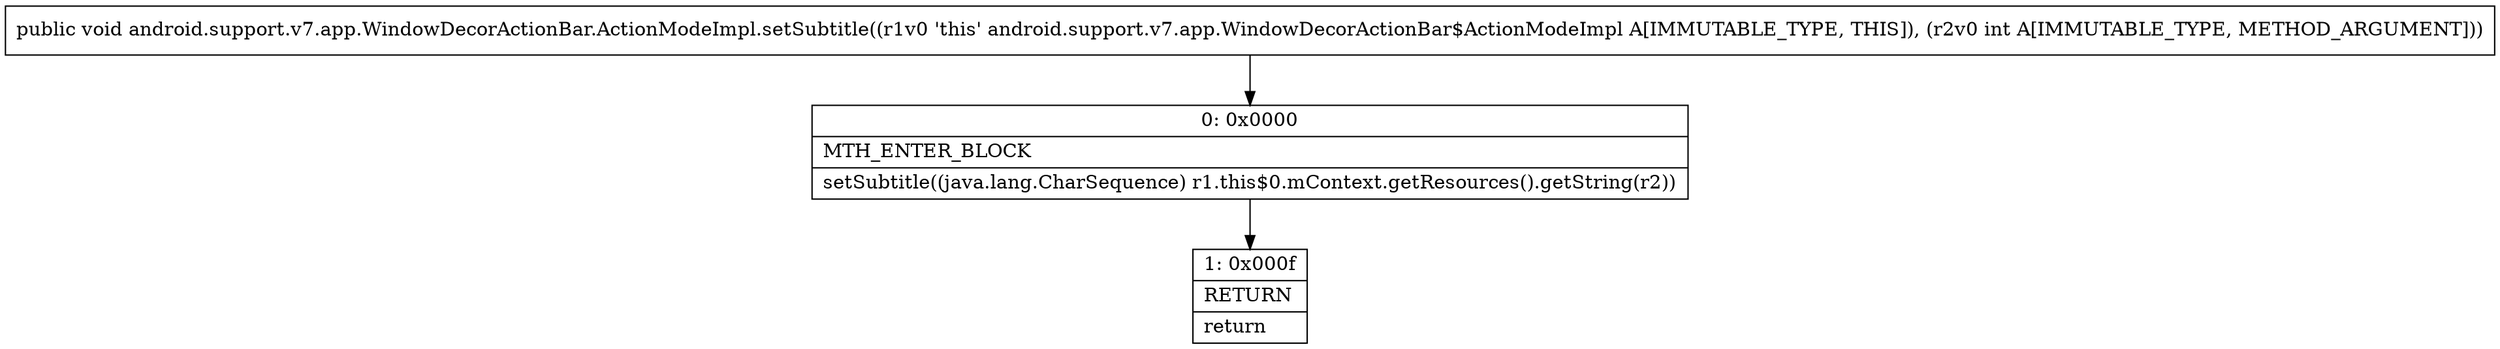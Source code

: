 digraph "CFG forandroid.support.v7.app.WindowDecorActionBar.ActionModeImpl.setSubtitle(I)V" {
Node_0 [shape=record,label="{0\:\ 0x0000|MTH_ENTER_BLOCK\l|setSubtitle((java.lang.CharSequence) r1.this$0.mContext.getResources().getString(r2))\l}"];
Node_1 [shape=record,label="{1\:\ 0x000f|RETURN\l|return\l}"];
MethodNode[shape=record,label="{public void android.support.v7.app.WindowDecorActionBar.ActionModeImpl.setSubtitle((r1v0 'this' android.support.v7.app.WindowDecorActionBar$ActionModeImpl A[IMMUTABLE_TYPE, THIS]), (r2v0 int A[IMMUTABLE_TYPE, METHOD_ARGUMENT])) }"];
MethodNode -> Node_0;
Node_0 -> Node_1;
}

